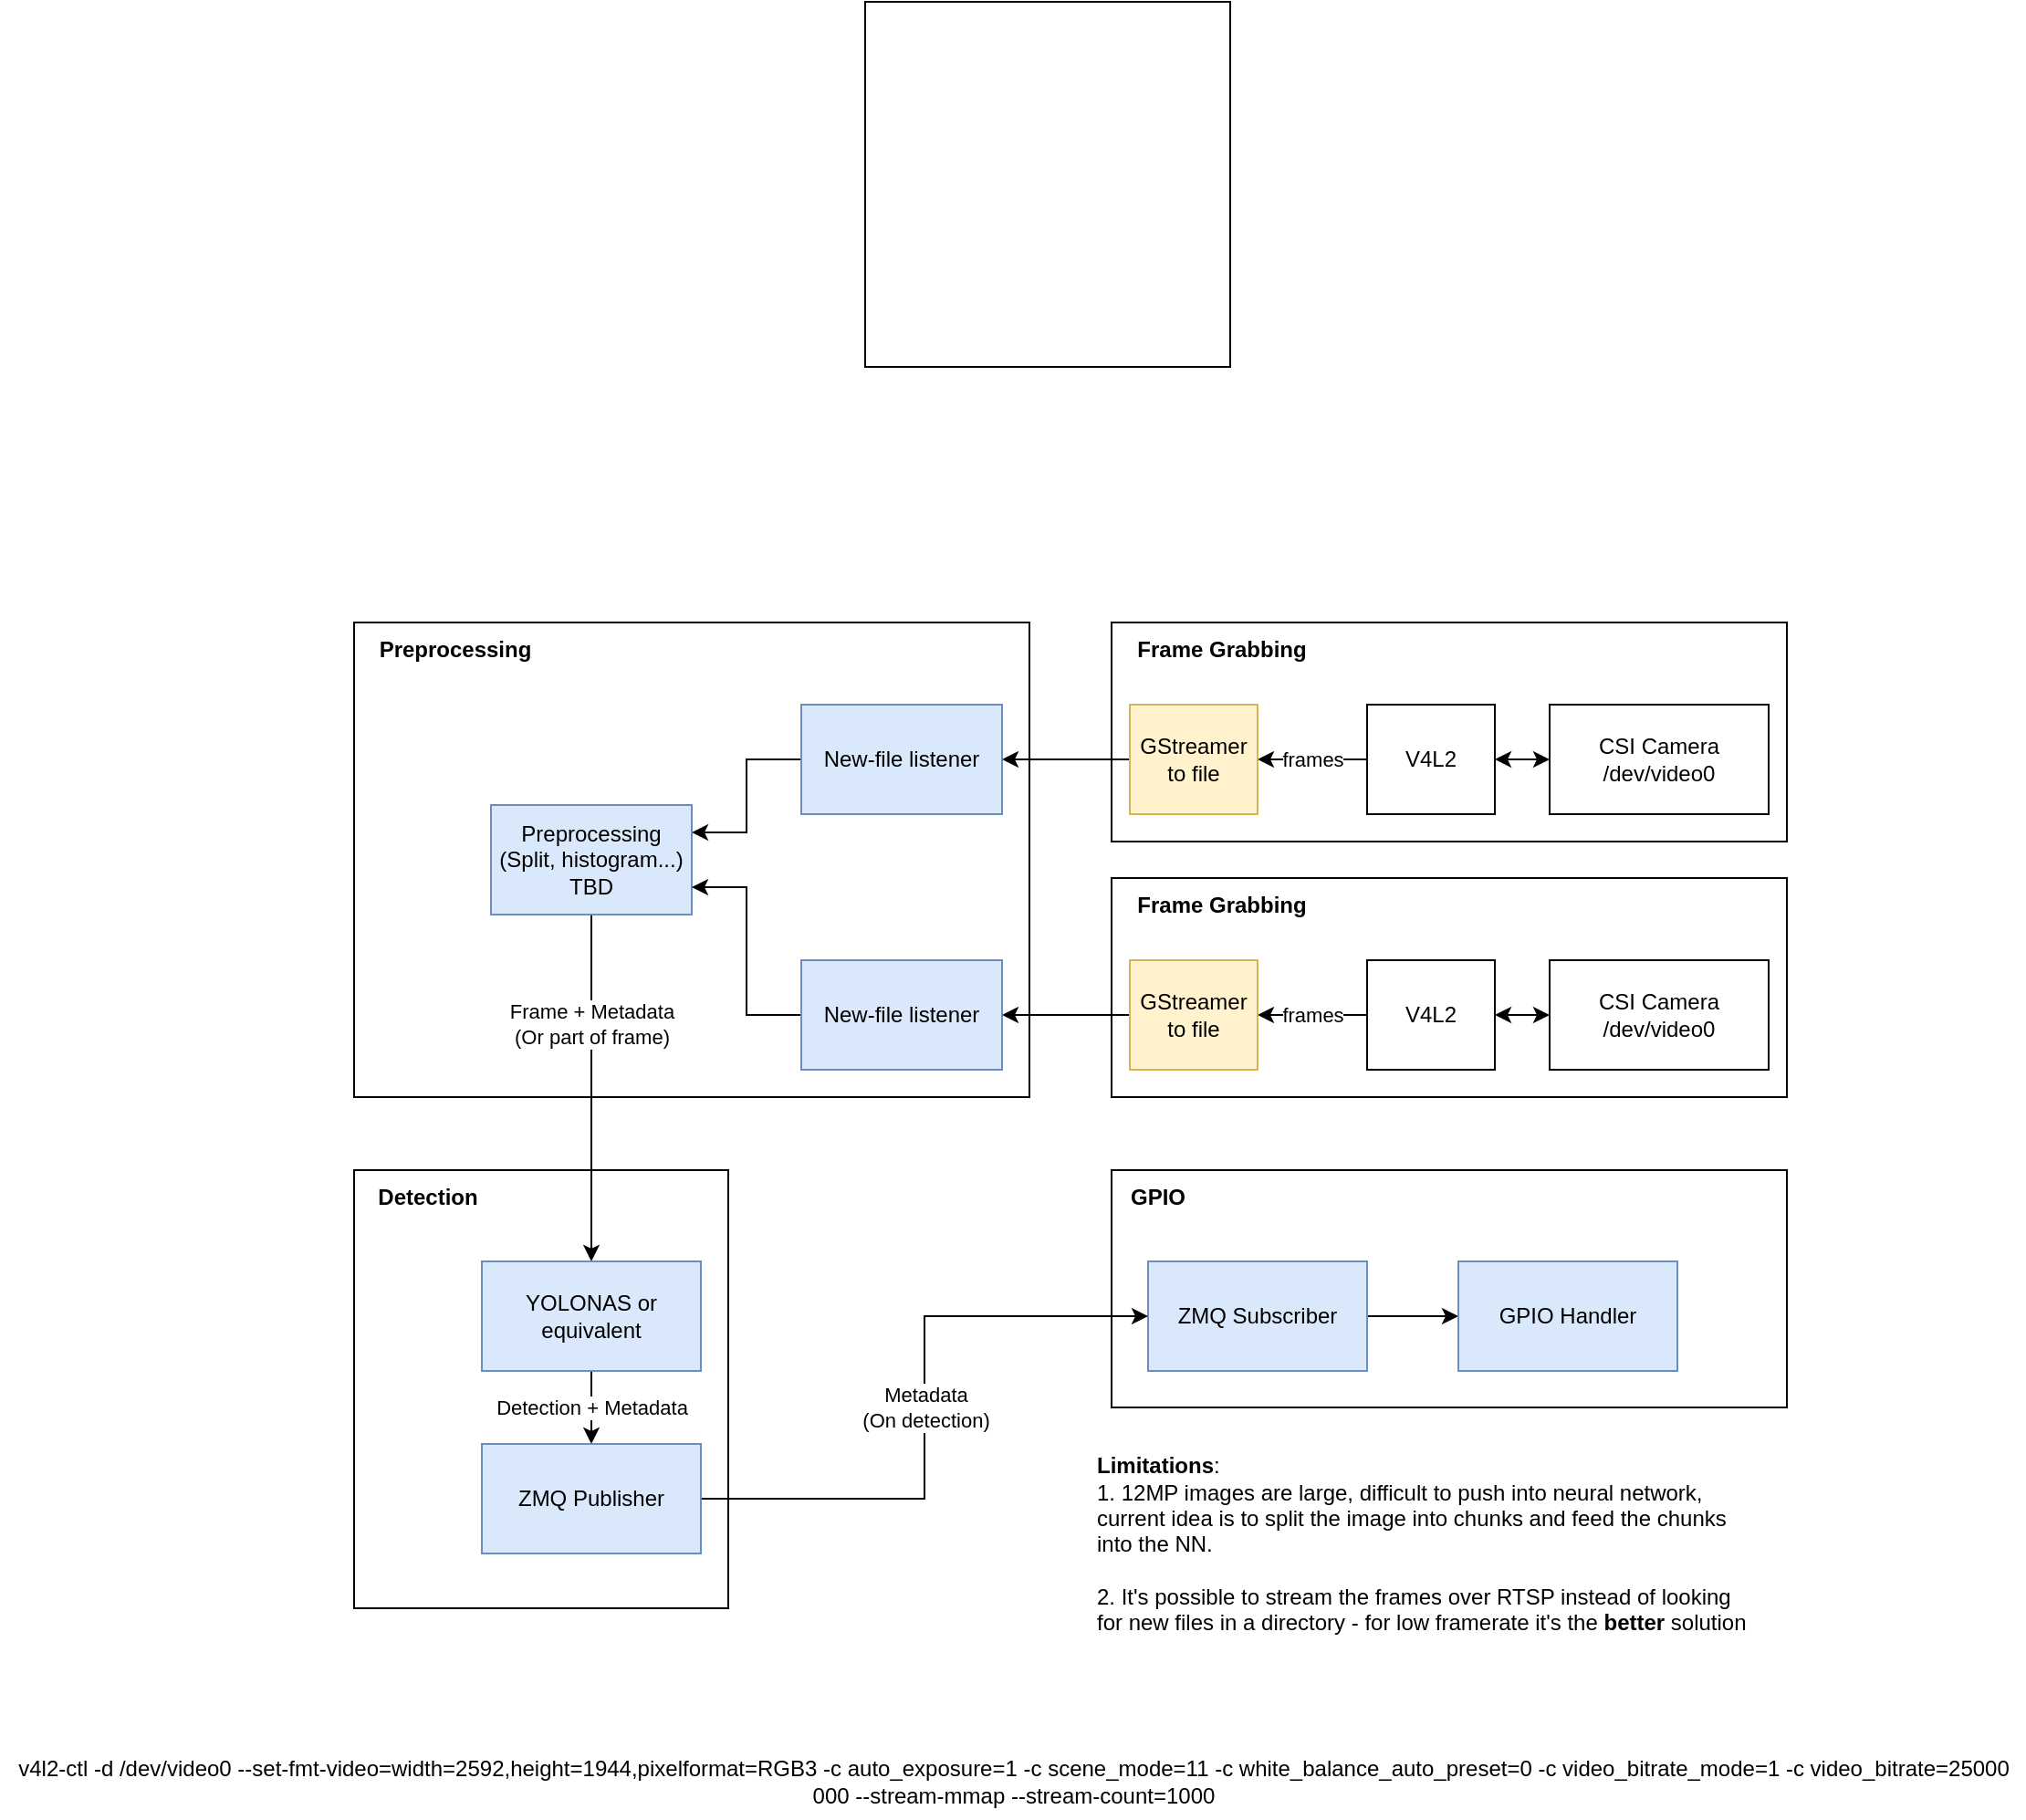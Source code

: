 <mxfile version="22.0.4" type="device">
  <diagram name="Page-1" id="-3RA74XSyBLGnwEmJgR_">
    <mxGraphModel dx="2284" dy="758" grid="0" gridSize="10" guides="1" tooltips="1" connect="1" arrows="1" fold="1" page="1" pageScale="1" pageWidth="850" pageHeight="1100" math="0" shadow="0">
      <root>
        <mxCell id="0" />
        <mxCell id="1" parent="0" />
        <mxCell id="nrCFW6QNQg-WlauPwQMk-79" value="" style="rounded=0;whiteSpace=wrap;html=1;" vertex="1" parent="1">
          <mxGeometry x="55" y="680" width="205" height="240" as="geometry" />
        </mxCell>
        <mxCell id="nrCFW6QNQg-WlauPwQMk-49" value="" style="rounded=0;whiteSpace=wrap;html=1;" vertex="1" parent="1">
          <mxGeometry x="55" y="380" width="370" height="260" as="geometry" />
        </mxCell>
        <mxCell id="nrCFW6QNQg-WlauPwQMk-8" value="" style="rounded=0;whiteSpace=wrap;html=1;" vertex="1" parent="1">
          <mxGeometry x="470" y="380" width="370" height="120" as="geometry" />
        </mxCell>
        <mxCell id="nrCFW6QNQg-WlauPwQMk-14" value="frames" style="edgeStyle=orthogonalEdgeStyle;rounded=0;orthogonalLoop=1;jettySize=auto;html=1;exitX=0;exitY=0.5;exitDx=0;exitDy=0;entryX=1;entryY=0.5;entryDx=0;entryDy=0;" edge="1" parent="1" source="nrCFW6QNQg-WlauPwQMk-1" target="nrCFW6QNQg-WlauPwQMk-13">
          <mxGeometry relative="1" as="geometry" />
        </mxCell>
        <mxCell id="nrCFW6QNQg-WlauPwQMk-18" style="edgeStyle=orthogonalEdgeStyle;rounded=0;orthogonalLoop=1;jettySize=auto;html=1;exitX=1;exitY=0.5;exitDx=0;exitDy=0;entryX=0;entryY=0.5;entryDx=0;entryDy=0;startArrow=classic;startFill=1;" edge="1" parent="1" source="nrCFW6QNQg-WlauPwQMk-1" target="nrCFW6QNQg-WlauPwQMk-3">
          <mxGeometry relative="1" as="geometry" />
        </mxCell>
        <mxCell id="nrCFW6QNQg-WlauPwQMk-1" value="V4L2" style="rounded=0;whiteSpace=wrap;html=1;" vertex="1" parent="1">
          <mxGeometry x="610" y="425" width="70" height="60" as="geometry" />
        </mxCell>
        <mxCell id="nrCFW6QNQg-WlauPwQMk-3" value="CSI Camera&lt;br&gt;/dev/video0" style="rounded=0;whiteSpace=wrap;html=1;" vertex="1" parent="1">
          <mxGeometry x="710" y="425" width="120" height="60" as="geometry" />
        </mxCell>
        <mxCell id="nrCFW6QNQg-WlauPwQMk-12" value="Frame Grabbing" style="text;html=1;align=center;verticalAlign=middle;resizable=0;points=[];autosize=1;strokeColor=none;fillColor=none;fontStyle=1" vertex="1" parent="1">
          <mxGeometry x="470" y="380" width="120" height="30" as="geometry" />
        </mxCell>
        <mxCell id="nrCFW6QNQg-WlauPwQMk-72" style="edgeStyle=orthogonalEdgeStyle;rounded=0;orthogonalLoop=1;jettySize=auto;html=1;exitX=0;exitY=0.5;exitDx=0;exitDy=0;entryX=1;entryY=0.5;entryDx=0;entryDy=0;" edge="1" parent="1" source="nrCFW6QNQg-WlauPwQMk-13" target="nrCFW6QNQg-WlauPwQMk-52">
          <mxGeometry relative="1" as="geometry" />
        </mxCell>
        <mxCell id="nrCFW6QNQg-WlauPwQMk-13" value="GStreamer&lt;br&gt;to file" style="rounded=0;whiteSpace=wrap;html=1;fillColor=#fff2cc;strokeColor=#d6b656;" vertex="1" parent="1">
          <mxGeometry x="480" y="425" width="70" height="60" as="geometry" />
        </mxCell>
        <mxCell id="nrCFW6QNQg-WlauPwQMk-17" value="" style="rounded=0;whiteSpace=wrap;html=1;" vertex="1" parent="1">
          <mxGeometry x="335" y="40" width="200" height="200" as="geometry" />
        </mxCell>
        <mxCell id="nrCFW6QNQg-WlauPwQMk-77" style="edgeStyle=orthogonalEdgeStyle;rounded=0;orthogonalLoop=1;jettySize=auto;html=1;exitX=0;exitY=0.5;exitDx=0;exitDy=0;entryX=1;entryY=0.25;entryDx=0;entryDy=0;" edge="1" parent="1" source="nrCFW6QNQg-WlauPwQMk-52" target="nrCFW6QNQg-WlauPwQMk-70">
          <mxGeometry relative="1" as="geometry" />
        </mxCell>
        <mxCell id="nrCFW6QNQg-WlauPwQMk-52" value="New-file listener" style="rounded=0;whiteSpace=wrap;html=1;fillColor=#dae8fc;strokeColor=#6c8ebf;" vertex="1" parent="1">
          <mxGeometry x="300" y="425" width="110" height="60" as="geometry" />
        </mxCell>
        <mxCell id="nrCFW6QNQg-WlauPwQMk-63" value="" style="rounded=0;whiteSpace=wrap;html=1;" vertex="1" parent="1">
          <mxGeometry x="470" y="520" width="370" height="120" as="geometry" />
        </mxCell>
        <mxCell id="nrCFW6QNQg-WlauPwQMk-64" value="frames" style="edgeStyle=orthogonalEdgeStyle;rounded=0;orthogonalLoop=1;jettySize=auto;html=1;exitX=0;exitY=0.5;exitDx=0;exitDy=0;entryX=1;entryY=0.5;entryDx=0;entryDy=0;" edge="1" parent="1" source="nrCFW6QNQg-WlauPwQMk-66" target="nrCFW6QNQg-WlauPwQMk-69">
          <mxGeometry relative="1" as="geometry" />
        </mxCell>
        <mxCell id="nrCFW6QNQg-WlauPwQMk-65" style="edgeStyle=orthogonalEdgeStyle;rounded=0;orthogonalLoop=1;jettySize=auto;html=1;exitX=1;exitY=0.5;exitDx=0;exitDy=0;entryX=0;entryY=0.5;entryDx=0;entryDy=0;startArrow=classic;startFill=1;" edge="1" parent="1" source="nrCFW6QNQg-WlauPwQMk-66" target="nrCFW6QNQg-WlauPwQMk-67">
          <mxGeometry relative="1" as="geometry" />
        </mxCell>
        <mxCell id="nrCFW6QNQg-WlauPwQMk-66" value="V4L2" style="rounded=0;whiteSpace=wrap;html=1;" vertex="1" parent="1">
          <mxGeometry x="610" y="565" width="70" height="60" as="geometry" />
        </mxCell>
        <mxCell id="nrCFW6QNQg-WlauPwQMk-67" value="CSI Camera&lt;br&gt;/dev/video0" style="rounded=0;whiteSpace=wrap;html=1;" vertex="1" parent="1">
          <mxGeometry x="710" y="565" width="120" height="60" as="geometry" />
        </mxCell>
        <mxCell id="nrCFW6QNQg-WlauPwQMk-68" value="Frame Grabbing" style="text;html=1;align=center;verticalAlign=middle;resizable=0;points=[];autosize=1;strokeColor=none;fillColor=none;fontStyle=1" vertex="1" parent="1">
          <mxGeometry x="470" y="520" width="120" height="30" as="geometry" />
        </mxCell>
        <mxCell id="nrCFW6QNQg-WlauPwQMk-76" style="edgeStyle=orthogonalEdgeStyle;rounded=0;orthogonalLoop=1;jettySize=auto;html=1;exitX=0;exitY=0.5;exitDx=0;exitDy=0;entryX=1;entryY=0.5;entryDx=0;entryDy=0;" edge="1" parent="1" source="nrCFW6QNQg-WlauPwQMk-69" target="nrCFW6QNQg-WlauPwQMk-75">
          <mxGeometry relative="1" as="geometry" />
        </mxCell>
        <mxCell id="nrCFW6QNQg-WlauPwQMk-69" value="GStreamer&lt;br&gt;to file" style="rounded=0;whiteSpace=wrap;html=1;fillColor=#fff2cc;strokeColor=#d6b656;" vertex="1" parent="1">
          <mxGeometry x="480" y="565" width="70" height="60" as="geometry" />
        </mxCell>
        <mxCell id="nrCFW6QNQg-WlauPwQMk-86" value="Frame + Metadata&lt;br&gt;(Or part of frame)" style="edgeStyle=orthogonalEdgeStyle;rounded=0;orthogonalLoop=1;jettySize=auto;html=1;exitX=0.5;exitY=1;exitDx=0;exitDy=0;entryX=0.5;entryY=0;entryDx=0;entryDy=0;" edge="1" parent="1" source="nrCFW6QNQg-WlauPwQMk-70" target="nrCFW6QNQg-WlauPwQMk-83">
          <mxGeometry x="-0.368" relative="1" as="geometry">
            <mxPoint as="offset" />
          </mxGeometry>
        </mxCell>
        <mxCell id="nrCFW6QNQg-WlauPwQMk-70" value="Preprocessing (Split, histogram...)&lt;br&gt;TBD" style="rounded=0;whiteSpace=wrap;html=1;fillColor=#dae8fc;strokeColor=#6c8ebf;" vertex="1" parent="1">
          <mxGeometry x="130" y="480" width="110" height="60" as="geometry" />
        </mxCell>
        <mxCell id="nrCFW6QNQg-WlauPwQMk-71" value="Preprocessing" style="text;html=1;align=center;verticalAlign=middle;resizable=0;points=[];autosize=1;strokeColor=none;fillColor=none;fontStyle=1" vertex="1" parent="1">
          <mxGeometry x="55" y="380" width="110" height="30" as="geometry" />
        </mxCell>
        <mxCell id="nrCFW6QNQg-WlauPwQMk-78" style="edgeStyle=orthogonalEdgeStyle;rounded=0;orthogonalLoop=1;jettySize=auto;html=1;exitX=0;exitY=0.5;exitDx=0;exitDy=0;entryX=1;entryY=0.75;entryDx=0;entryDy=0;" edge="1" parent="1" source="nrCFW6QNQg-WlauPwQMk-75" target="nrCFW6QNQg-WlauPwQMk-70">
          <mxGeometry relative="1" as="geometry" />
        </mxCell>
        <mxCell id="nrCFW6QNQg-WlauPwQMk-75" value="New-file listener" style="rounded=0;whiteSpace=wrap;html=1;fillColor=#dae8fc;strokeColor=#6c8ebf;" vertex="1" parent="1">
          <mxGeometry x="300" y="565" width="110" height="60" as="geometry" />
        </mxCell>
        <mxCell id="nrCFW6QNQg-WlauPwQMk-80" value="Detection" style="text;html=1;align=center;verticalAlign=middle;resizable=0;points=[];autosize=1;strokeColor=none;fillColor=none;fontStyle=1" vertex="1" parent="1">
          <mxGeometry x="55" y="680" width="80" height="30" as="geometry" />
        </mxCell>
        <mxCell id="nrCFW6QNQg-WlauPwQMk-89" value="Detection + Metadata" style="edgeStyle=orthogonalEdgeStyle;rounded=0;orthogonalLoop=1;jettySize=auto;html=1;exitX=0.5;exitY=1;exitDx=0;exitDy=0;entryX=0.5;entryY=0;entryDx=0;entryDy=0;" edge="1" parent="1" source="nrCFW6QNQg-WlauPwQMk-83" target="nrCFW6QNQg-WlauPwQMk-88">
          <mxGeometry relative="1" as="geometry" />
        </mxCell>
        <mxCell id="nrCFW6QNQg-WlauPwQMk-83" value="YOLONAS or equivalent" style="rounded=0;whiteSpace=wrap;html=1;fillColor=#dae8fc;strokeColor=#6c8ebf;" vertex="1" parent="1">
          <mxGeometry x="125" y="730" width="120" height="60" as="geometry" />
        </mxCell>
        <mxCell id="nrCFW6QNQg-WlauPwQMk-85" value="" style="rounded=0;whiteSpace=wrap;html=1;" vertex="1" parent="1">
          <mxGeometry x="470" y="680" width="370" height="130" as="geometry" />
        </mxCell>
        <mxCell id="nrCFW6QNQg-WlauPwQMk-93" style="edgeStyle=orthogonalEdgeStyle;rounded=0;orthogonalLoop=1;jettySize=auto;html=1;exitX=1;exitY=0.5;exitDx=0;exitDy=0;entryX=0;entryY=0.5;entryDx=0;entryDy=0;" edge="1" parent="1" source="nrCFW6QNQg-WlauPwQMk-87" target="nrCFW6QNQg-WlauPwQMk-92">
          <mxGeometry relative="1" as="geometry" />
        </mxCell>
        <mxCell id="nrCFW6QNQg-WlauPwQMk-87" value="ZMQ Subscriber" style="rounded=0;whiteSpace=wrap;html=1;fillColor=#dae8fc;strokeColor=#6c8ebf;" vertex="1" parent="1">
          <mxGeometry x="490" y="730" width="120" height="60" as="geometry" />
        </mxCell>
        <mxCell id="nrCFW6QNQg-WlauPwQMk-91" value="Metadata&lt;br&gt;(On detection)" style="edgeStyle=orthogonalEdgeStyle;rounded=0;orthogonalLoop=1;jettySize=auto;html=1;exitX=1;exitY=0.5;exitDx=0;exitDy=0;entryX=0;entryY=0.5;entryDx=0;entryDy=0;" edge="1" parent="1" source="nrCFW6QNQg-WlauPwQMk-88" target="nrCFW6QNQg-WlauPwQMk-87">
          <mxGeometry relative="1" as="geometry" />
        </mxCell>
        <mxCell id="nrCFW6QNQg-WlauPwQMk-88" value="ZMQ Publisher" style="rounded=0;whiteSpace=wrap;html=1;fillColor=#dae8fc;strokeColor=#6c8ebf;" vertex="1" parent="1">
          <mxGeometry x="125" y="830" width="120" height="60" as="geometry" />
        </mxCell>
        <mxCell id="nrCFW6QNQg-WlauPwQMk-90" value="GPIO" style="text;html=1;align=center;verticalAlign=middle;resizable=0;points=[];autosize=1;strokeColor=none;fillColor=none;fontStyle=1" vertex="1" parent="1">
          <mxGeometry x="470" y="680" width="50" height="30" as="geometry" />
        </mxCell>
        <mxCell id="nrCFW6QNQg-WlauPwQMk-92" value="GPIO Handler" style="rounded=0;whiteSpace=wrap;html=1;fillColor=#dae8fc;strokeColor=#6c8ebf;" vertex="1" parent="1">
          <mxGeometry x="660" y="730" width="120" height="60" as="geometry" />
        </mxCell>
        <mxCell id="nrCFW6QNQg-WlauPwQMk-94" value="&lt;b&gt;Limitations&lt;/b&gt;:&lt;br&gt;1. 12MP images are large, difficult to push into neural network,&lt;br&gt;current idea is to split the image into chunks and feed the chunks&lt;br&gt;into the NN.&lt;br&gt;&lt;br&gt;2. It&#39;s possible to stream the frames over RTSP instead of looking&lt;br&gt;for new files in a directory - for low framerate it&#39;s the &lt;b&gt;better &lt;/b&gt;solution" style="text;html=1;align=left;verticalAlign=middle;resizable=0;points=[];autosize=1;strokeColor=none;fillColor=none;" vertex="1" parent="1">
          <mxGeometry x="460" y="830" width="380" height="110" as="geometry" />
        </mxCell>
        <mxCell id="nrCFW6QNQg-WlauPwQMk-95" value="&lt;div&gt;v4l2-ctl -d /dev/video0 --set-fmt-video=width=2592,height=1944,pixelformat=RGB3 -c auto_exposure=1 -c scene_mode=11 -c white_balance_auto_preset=0 -c video_bitrate_mode=1 -c video_bitrate=25000&lt;/div&gt;&lt;div&gt;000 --stream-mmap --stream-count=1000&lt;/div&gt;" style="text;html=1;align=center;verticalAlign=middle;resizable=0;points=[];autosize=1;strokeColor=none;fillColor=none;" vertex="1" parent="1">
          <mxGeometry x="-139" y="994" width="1109" height="41" as="geometry" />
        </mxCell>
      </root>
    </mxGraphModel>
  </diagram>
</mxfile>
